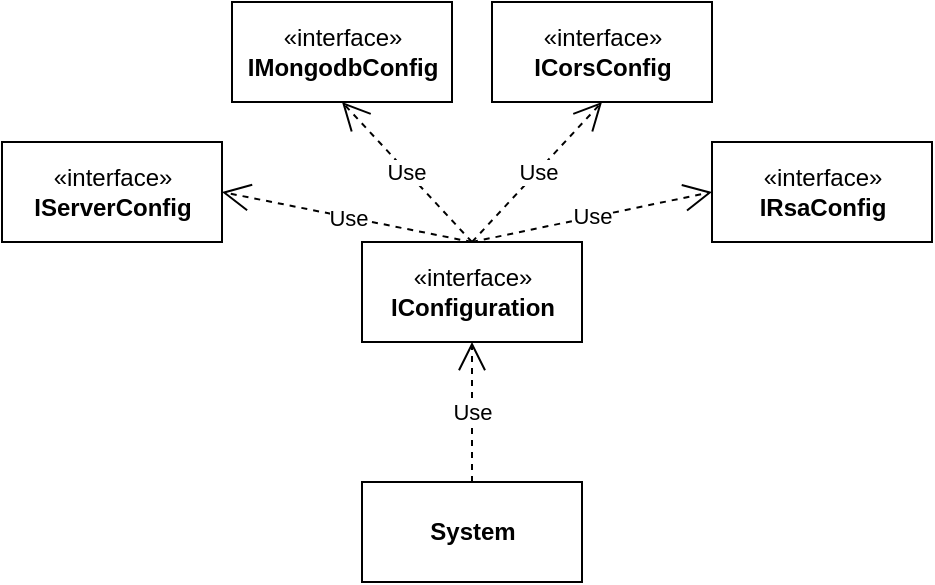 <mxfile version="17.2.4" type="device"><diagram id="6Z5-7DVcIzeGbHoEJOS7" name="Seite-1"><mxGraphModel dx="1186" dy="773" grid="1" gridSize="10" guides="1" tooltips="1" connect="1" arrows="1" fold="1" page="1" pageScale="1" pageWidth="1169" pageHeight="827" math="0" shadow="0"><root><mxCell id="0"/><mxCell id="1" parent="0"/><mxCell id="TeJl24mnxh_Jbmusd_PI-1" value="«interface»&lt;br&gt;&lt;b&gt;IConfiguration&lt;/b&gt;" style="html=1;" vertex="1" parent="1"><mxGeometry x="280" y="160" width="110" height="50" as="geometry"/></mxCell><mxCell id="TeJl24mnxh_Jbmusd_PI-2" value="«interface»&lt;br&gt;&lt;b&gt;IServerConfig&lt;/b&gt;" style="html=1;" vertex="1" parent="1"><mxGeometry x="100" y="110" width="110" height="50" as="geometry"/></mxCell><mxCell id="TeJl24mnxh_Jbmusd_PI-4" value="«interface»&lt;br&gt;&lt;b&gt;IMongodbConfig&lt;/b&gt;" style="html=1;" vertex="1" parent="1"><mxGeometry x="215" y="40" width="110" height="50" as="geometry"/></mxCell><mxCell id="TeJl24mnxh_Jbmusd_PI-5" value="«interface»&lt;br&gt;&lt;b&gt;ICorsConfig&lt;/b&gt;" style="html=1;" vertex="1" parent="1"><mxGeometry x="345" y="40" width="110" height="50" as="geometry"/></mxCell><mxCell id="TeJl24mnxh_Jbmusd_PI-6" value="«interface»&lt;br&gt;&lt;b&gt;IRsaConfig&lt;/b&gt;" style="html=1;" vertex="1" parent="1"><mxGeometry x="455" y="110" width="110" height="50" as="geometry"/></mxCell><mxCell id="TeJl24mnxh_Jbmusd_PI-7" value="System" style="html=1;fontStyle=1" vertex="1" parent="1"><mxGeometry x="280" y="280" width="110" height="50" as="geometry"/></mxCell><mxCell id="TeJl24mnxh_Jbmusd_PI-8" value="Use" style="endArrow=open;endSize=12;dashed=1;html=1;rounded=0;exitX=0.5;exitY=0;exitDx=0;exitDy=0;entryX=0.5;entryY=1;entryDx=0;entryDy=0;" edge="1" parent="1" source="TeJl24mnxh_Jbmusd_PI-7" target="TeJl24mnxh_Jbmusd_PI-1"><mxGeometry width="160" relative="1" as="geometry"><mxPoint x="334.5" y="270" as="sourcePoint"/><mxPoint x="334.5" y="220" as="targetPoint"/></mxGeometry></mxCell><mxCell id="TeJl24mnxh_Jbmusd_PI-9" value="Use" style="endArrow=open;endSize=12;dashed=1;html=1;rounded=0;exitX=0.5;exitY=0;exitDx=0;exitDy=0;entryX=1;entryY=0.5;entryDx=0;entryDy=0;" edge="1" parent="1" source="TeJl24mnxh_Jbmusd_PI-1" target="TeJl24mnxh_Jbmusd_PI-2"><mxGeometry width="160" relative="1" as="geometry"><mxPoint x="334.5" y="140" as="sourcePoint"/><mxPoint x="150" y="120" as="targetPoint"/></mxGeometry></mxCell><mxCell id="TeJl24mnxh_Jbmusd_PI-10" value="Use" style="endArrow=open;endSize=12;dashed=1;html=1;rounded=0;exitX=0.5;exitY=0;exitDx=0;exitDy=0;entryX=0;entryY=0.5;entryDx=0;entryDy=0;" edge="1" parent="1" source="TeJl24mnxh_Jbmusd_PI-1" target="TeJl24mnxh_Jbmusd_PI-6"><mxGeometry width="160" relative="1" as="geometry"><mxPoint x="334.5" y="140" as="sourcePoint"/><mxPoint x="334.5" y="90" as="targetPoint"/></mxGeometry></mxCell><mxCell id="TeJl24mnxh_Jbmusd_PI-11" value="Use" style="endArrow=open;endSize=12;dashed=1;html=1;rounded=0;exitX=0.5;exitY=0;exitDx=0;exitDy=0;entryX=0.5;entryY=1;entryDx=0;entryDy=0;" edge="1" parent="1" source="TeJl24mnxh_Jbmusd_PI-1" target="TeJl24mnxh_Jbmusd_PI-4"><mxGeometry width="160" relative="1" as="geometry"><mxPoint x="334.5" y="140" as="sourcePoint"/><mxPoint x="334.5" y="90" as="targetPoint"/></mxGeometry></mxCell><mxCell id="TeJl24mnxh_Jbmusd_PI-12" value="Use" style="endArrow=open;endSize=12;dashed=1;html=1;rounded=0;entryX=0.5;entryY=1;entryDx=0;entryDy=0;" edge="1" parent="1" target="TeJl24mnxh_Jbmusd_PI-5"><mxGeometry width="160" relative="1" as="geometry"><mxPoint x="335" y="160" as="sourcePoint"/><mxPoint x="370" y="110" as="targetPoint"/></mxGeometry></mxCell></root></mxGraphModel></diagram></mxfile>